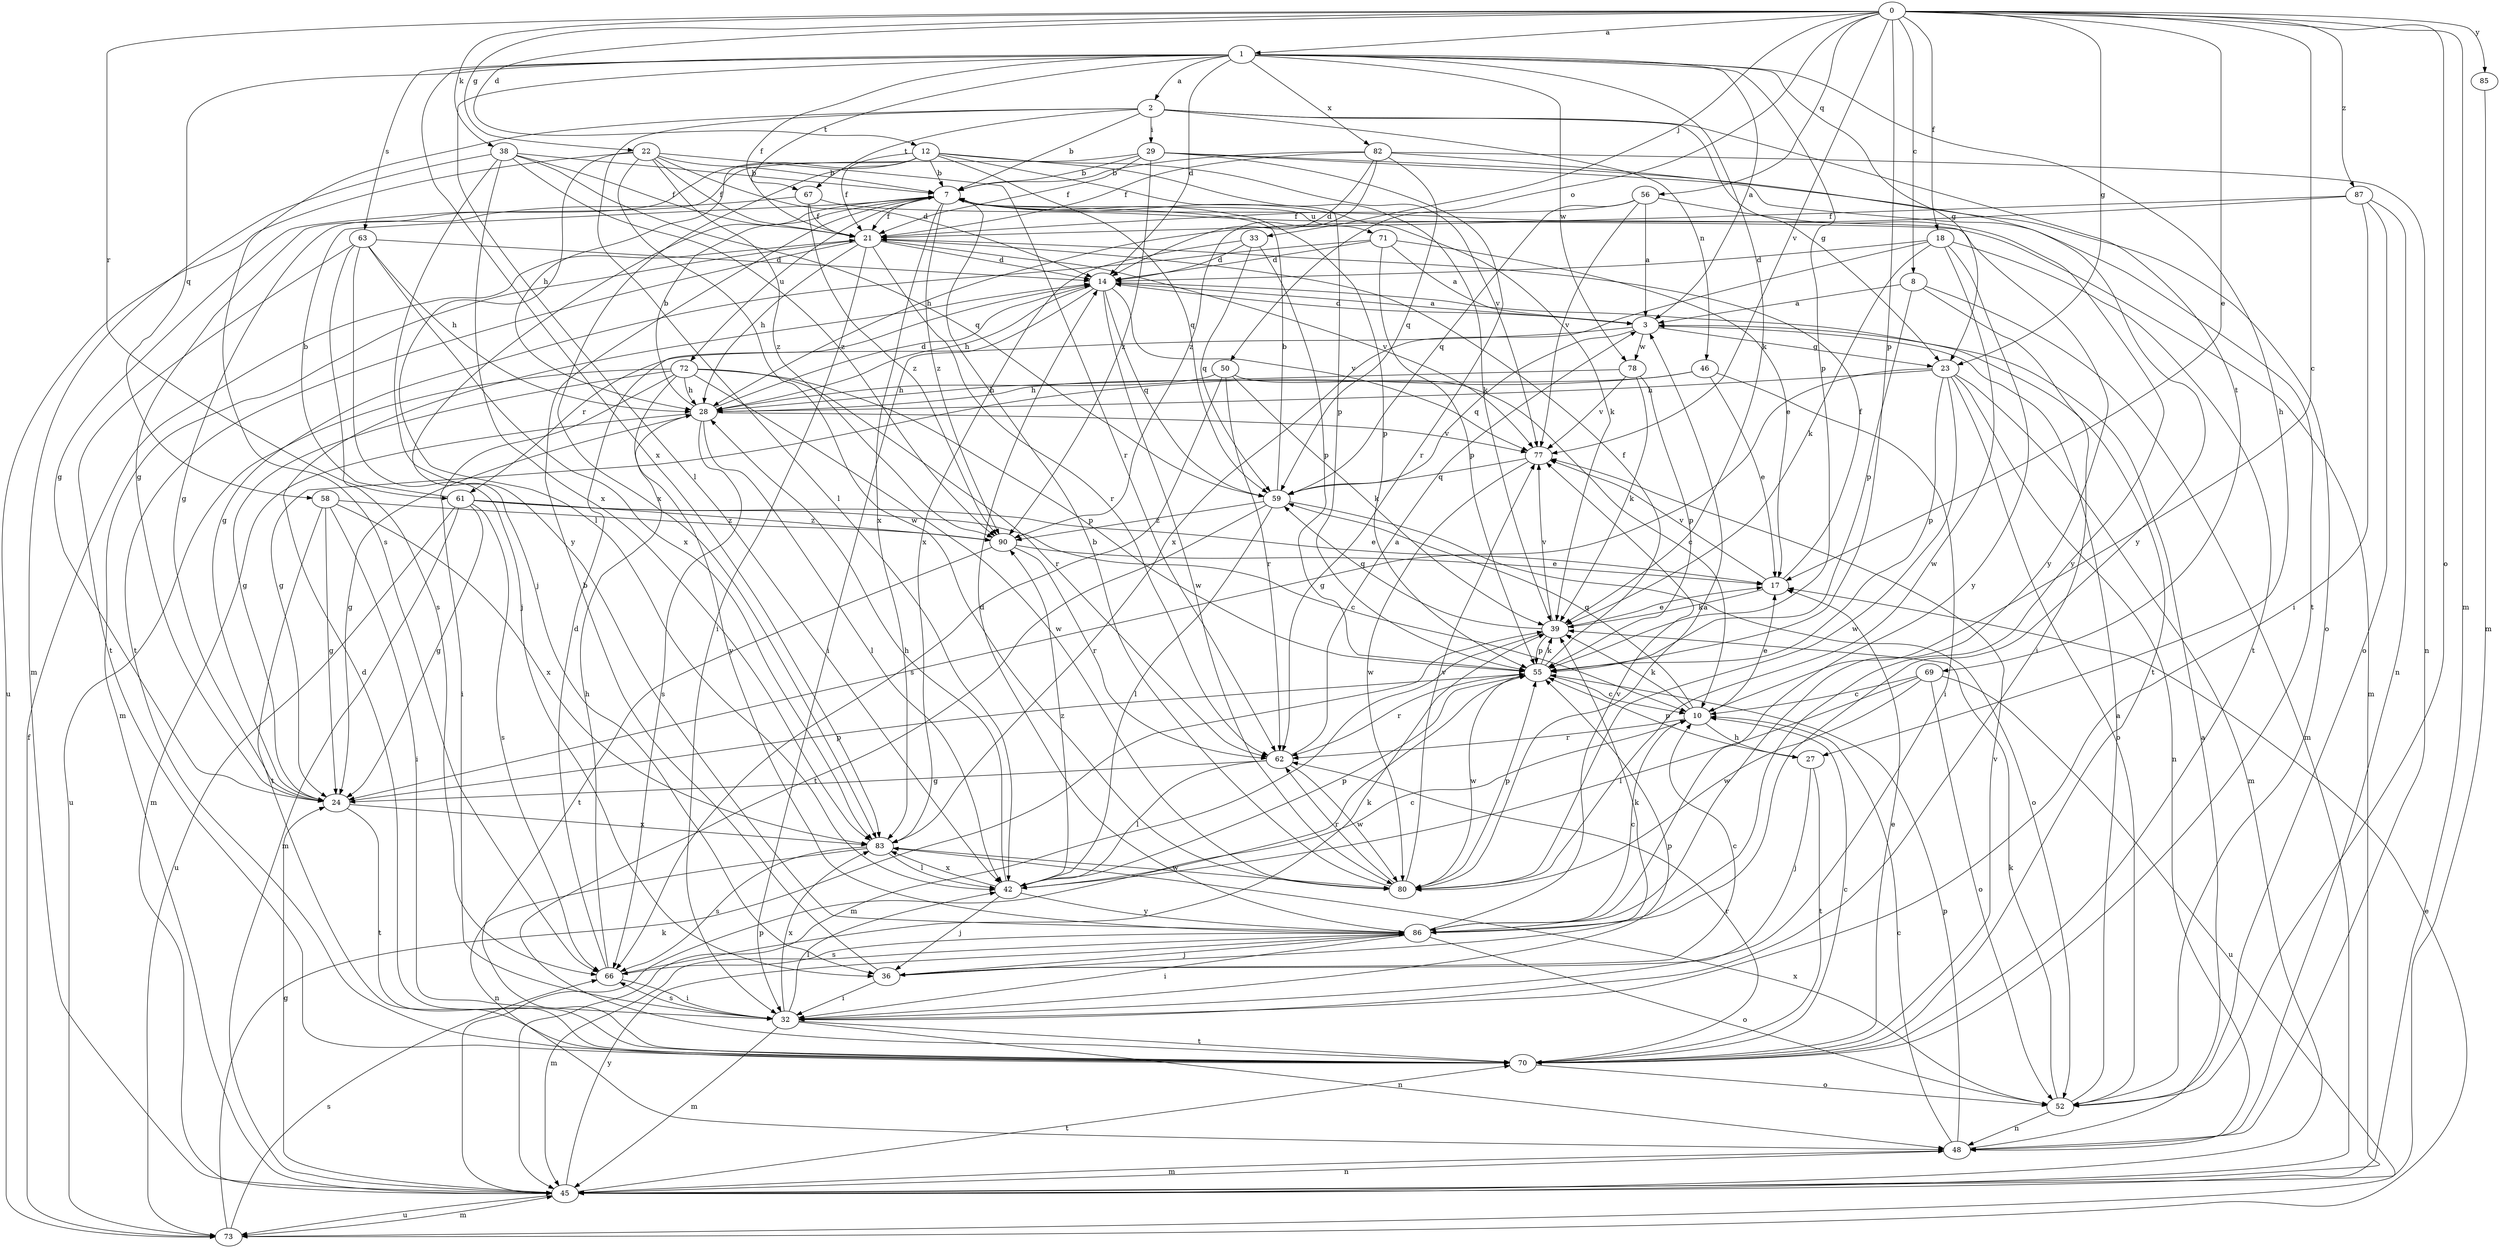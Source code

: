 strict digraph  {
0;
1;
2;
3;
7;
8;
10;
12;
14;
17;
18;
21;
22;
23;
24;
27;
28;
29;
32;
33;
36;
38;
39;
42;
45;
46;
48;
50;
52;
55;
56;
58;
59;
61;
62;
63;
66;
67;
69;
70;
71;
72;
73;
77;
78;
80;
82;
83;
85;
86;
87;
90;
0 -> 1  [label=a];
0 -> 8  [label=c];
0 -> 10  [label=c];
0 -> 12  [label=d];
0 -> 17  [label=e];
0 -> 18  [label=f];
0 -> 22  [label=g];
0 -> 23  [label=g];
0 -> 33  [label=j];
0 -> 38  [label=k];
0 -> 45  [label=m];
0 -> 50  [label=o];
0 -> 52  [label=o];
0 -> 55  [label=p];
0 -> 56  [label=q];
0 -> 61  [label=r];
0 -> 77  [label=v];
0 -> 85  [label=y];
0 -> 87  [label=z];
1 -> 2  [label=a];
1 -> 3  [label=a];
1 -> 14  [label=d];
1 -> 21  [label=f];
1 -> 23  [label=g];
1 -> 27  [label=h];
1 -> 39  [label=k];
1 -> 42  [label=l];
1 -> 55  [label=p];
1 -> 58  [label=q];
1 -> 63  [label=s];
1 -> 67  [label=t];
1 -> 78  [label=w];
1 -> 82  [label=x];
1 -> 83  [label=x];
2 -> 7  [label=b];
2 -> 23  [label=g];
2 -> 29  [label=i];
2 -> 42  [label=l];
2 -> 46  [label=n];
2 -> 66  [label=s];
2 -> 67  [label=t];
2 -> 69  [label=t];
3 -> 14  [label=d];
3 -> 23  [label=g];
3 -> 59  [label=q];
3 -> 61  [label=r];
3 -> 78  [label=w];
7 -> 21  [label=f];
7 -> 36  [label=j];
7 -> 39  [label=k];
7 -> 55  [label=p];
7 -> 71  [label=u];
7 -> 72  [label=u];
7 -> 83  [label=x];
7 -> 86  [label=y];
7 -> 90  [label=z];
8 -> 3  [label=a];
8 -> 32  [label=i];
8 -> 45  [label=m];
8 -> 55  [label=p];
10 -> 17  [label=e];
10 -> 27  [label=h];
10 -> 39  [label=k];
10 -> 59  [label=q];
10 -> 62  [label=r];
12 -> 7  [label=b];
12 -> 21  [label=f];
12 -> 24  [label=g];
12 -> 28  [label=h];
12 -> 39  [label=k];
12 -> 55  [label=p];
12 -> 59  [label=q];
12 -> 77  [label=v];
12 -> 83  [label=x];
14 -> 3  [label=a];
14 -> 28  [label=h];
14 -> 32  [label=i];
14 -> 59  [label=q];
14 -> 70  [label=t];
14 -> 77  [label=v];
14 -> 80  [label=w];
17 -> 21  [label=f];
17 -> 39  [label=k];
17 -> 77  [label=v];
18 -> 14  [label=d];
18 -> 39  [label=k];
18 -> 70  [label=t];
18 -> 80  [label=w];
18 -> 83  [label=x];
18 -> 86  [label=y];
21 -> 14  [label=d];
21 -> 28  [label=h];
21 -> 32  [label=i];
21 -> 45  [label=m];
21 -> 62  [label=r];
21 -> 70  [label=t];
21 -> 77  [label=v];
22 -> 7  [label=b];
22 -> 14  [label=d];
22 -> 21  [label=f];
22 -> 42  [label=l];
22 -> 62  [label=r];
22 -> 73  [label=u];
22 -> 80  [label=w];
22 -> 90  [label=z];
23 -> 24  [label=g];
23 -> 28  [label=h];
23 -> 45  [label=m];
23 -> 48  [label=n];
23 -> 52  [label=o];
23 -> 55  [label=p];
23 -> 80  [label=w];
24 -> 55  [label=p];
24 -> 70  [label=t];
24 -> 83  [label=x];
27 -> 36  [label=j];
27 -> 55  [label=p];
27 -> 70  [label=t];
28 -> 7  [label=b];
28 -> 14  [label=d];
28 -> 24  [label=g];
28 -> 42  [label=l];
28 -> 45  [label=m];
28 -> 66  [label=s];
28 -> 77  [label=v];
29 -> 7  [label=b];
29 -> 21  [label=f];
29 -> 24  [label=g];
29 -> 52  [label=o];
29 -> 62  [label=r];
29 -> 70  [label=t];
29 -> 90  [label=z];
32 -> 42  [label=l];
32 -> 45  [label=m];
32 -> 48  [label=n];
32 -> 55  [label=p];
32 -> 66  [label=s];
32 -> 70  [label=t];
32 -> 83  [label=x];
33 -> 14  [label=d];
33 -> 55  [label=p];
33 -> 59  [label=q];
33 -> 83  [label=x];
36 -> 7  [label=b];
36 -> 10  [label=c];
36 -> 32  [label=i];
36 -> 39  [label=k];
38 -> 7  [label=b];
38 -> 21  [label=f];
38 -> 45  [label=m];
38 -> 59  [label=q];
38 -> 83  [label=x];
38 -> 86  [label=y];
38 -> 90  [label=z];
39 -> 17  [label=e];
39 -> 45  [label=m];
39 -> 55  [label=p];
39 -> 59  [label=q];
39 -> 77  [label=v];
42 -> 10  [label=c];
42 -> 28  [label=h];
42 -> 36  [label=j];
42 -> 55  [label=p];
42 -> 83  [label=x];
42 -> 86  [label=y];
42 -> 90  [label=z];
45 -> 24  [label=g];
45 -> 48  [label=n];
45 -> 55  [label=p];
45 -> 70  [label=t];
45 -> 73  [label=u];
45 -> 86  [label=y];
46 -> 17  [label=e];
46 -> 24  [label=g];
46 -> 28  [label=h];
46 -> 32  [label=i];
48 -> 3  [label=a];
48 -> 10  [label=c];
48 -> 45  [label=m];
48 -> 55  [label=p];
50 -> 10  [label=c];
50 -> 28  [label=h];
50 -> 39  [label=k];
50 -> 62  [label=r];
50 -> 66  [label=s];
52 -> 3  [label=a];
52 -> 39  [label=k];
52 -> 48  [label=n];
52 -> 83  [label=x];
55 -> 10  [label=c];
55 -> 21  [label=f];
55 -> 39  [label=k];
55 -> 62  [label=r];
55 -> 80  [label=w];
56 -> 3  [label=a];
56 -> 21  [label=f];
56 -> 59  [label=q];
56 -> 77  [label=v];
56 -> 86  [label=y];
58 -> 24  [label=g];
58 -> 32  [label=i];
58 -> 70  [label=t];
58 -> 83  [label=x];
58 -> 90  [label=z];
59 -> 7  [label=b];
59 -> 42  [label=l];
59 -> 52  [label=o];
59 -> 70  [label=t];
59 -> 90  [label=z];
61 -> 7  [label=b];
61 -> 10  [label=c];
61 -> 17  [label=e];
61 -> 24  [label=g];
61 -> 45  [label=m];
61 -> 66  [label=s];
61 -> 73  [label=u];
61 -> 90  [label=z];
62 -> 3  [label=a];
62 -> 24  [label=g];
62 -> 42  [label=l];
62 -> 80  [label=w];
63 -> 14  [label=d];
63 -> 28  [label=h];
63 -> 36  [label=j];
63 -> 66  [label=s];
63 -> 70  [label=t];
63 -> 83  [label=x];
66 -> 14  [label=d];
66 -> 28  [label=h];
66 -> 32  [label=i];
66 -> 39  [label=k];
67 -> 21  [label=f];
67 -> 24  [label=g];
67 -> 45  [label=m];
67 -> 90  [label=z];
69 -> 10  [label=c];
69 -> 42  [label=l];
69 -> 52  [label=o];
69 -> 73  [label=u];
69 -> 80  [label=w];
70 -> 10  [label=c];
70 -> 14  [label=d];
70 -> 17  [label=e];
70 -> 52  [label=o];
70 -> 62  [label=r];
70 -> 77  [label=v];
71 -> 3  [label=a];
71 -> 14  [label=d];
71 -> 17  [label=e];
71 -> 24  [label=g];
71 -> 55  [label=p];
72 -> 24  [label=g];
72 -> 28  [label=h];
72 -> 32  [label=i];
72 -> 55  [label=p];
72 -> 62  [label=r];
72 -> 73  [label=u];
72 -> 80  [label=w];
72 -> 86  [label=y];
73 -> 17  [label=e];
73 -> 21  [label=f];
73 -> 39  [label=k];
73 -> 45  [label=m];
73 -> 66  [label=s];
77 -> 59  [label=q];
77 -> 80  [label=w];
78 -> 28  [label=h];
78 -> 39  [label=k];
78 -> 55  [label=p];
78 -> 77  [label=v];
80 -> 3  [label=a];
80 -> 7  [label=b];
80 -> 55  [label=p];
80 -> 62  [label=r];
80 -> 77  [label=v];
82 -> 7  [label=b];
82 -> 14  [label=d];
82 -> 21  [label=f];
82 -> 48  [label=n];
82 -> 59  [label=q];
82 -> 86  [label=y];
82 -> 90  [label=z];
83 -> 42  [label=l];
83 -> 48  [label=n];
83 -> 66  [label=s];
83 -> 80  [label=w];
85 -> 45  [label=m];
86 -> 10  [label=c];
86 -> 14  [label=d];
86 -> 32  [label=i];
86 -> 36  [label=j];
86 -> 45  [label=m];
86 -> 52  [label=o];
86 -> 66  [label=s];
86 -> 77  [label=v];
87 -> 21  [label=f];
87 -> 28  [label=h];
87 -> 32  [label=i];
87 -> 48  [label=n];
87 -> 52  [label=o];
90 -> 17  [label=e];
90 -> 62  [label=r];
90 -> 70  [label=t];
}
